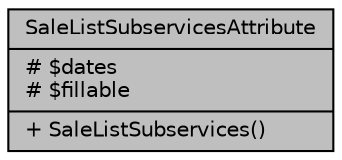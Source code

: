 digraph "SaleListSubservicesAttribute"
{
 // LATEX_PDF_SIZE
  bgcolor="transparent";
  edge [fontname="Helvetica",fontsize="10",labelfontname="Helvetica",labelfontsize="10"];
  node [fontname="Helvetica",fontsize="10",shape=record];
  Node1 [label="{SaleListSubservicesAttribute\n|# $dates\l# $fillable\l|+ SaleListSubservices()\l}",height=0.2,width=0.4,color="black", fillcolor="grey75", style="filled", fontcolor="black",tooltip="[descripción detallada]"];
}
